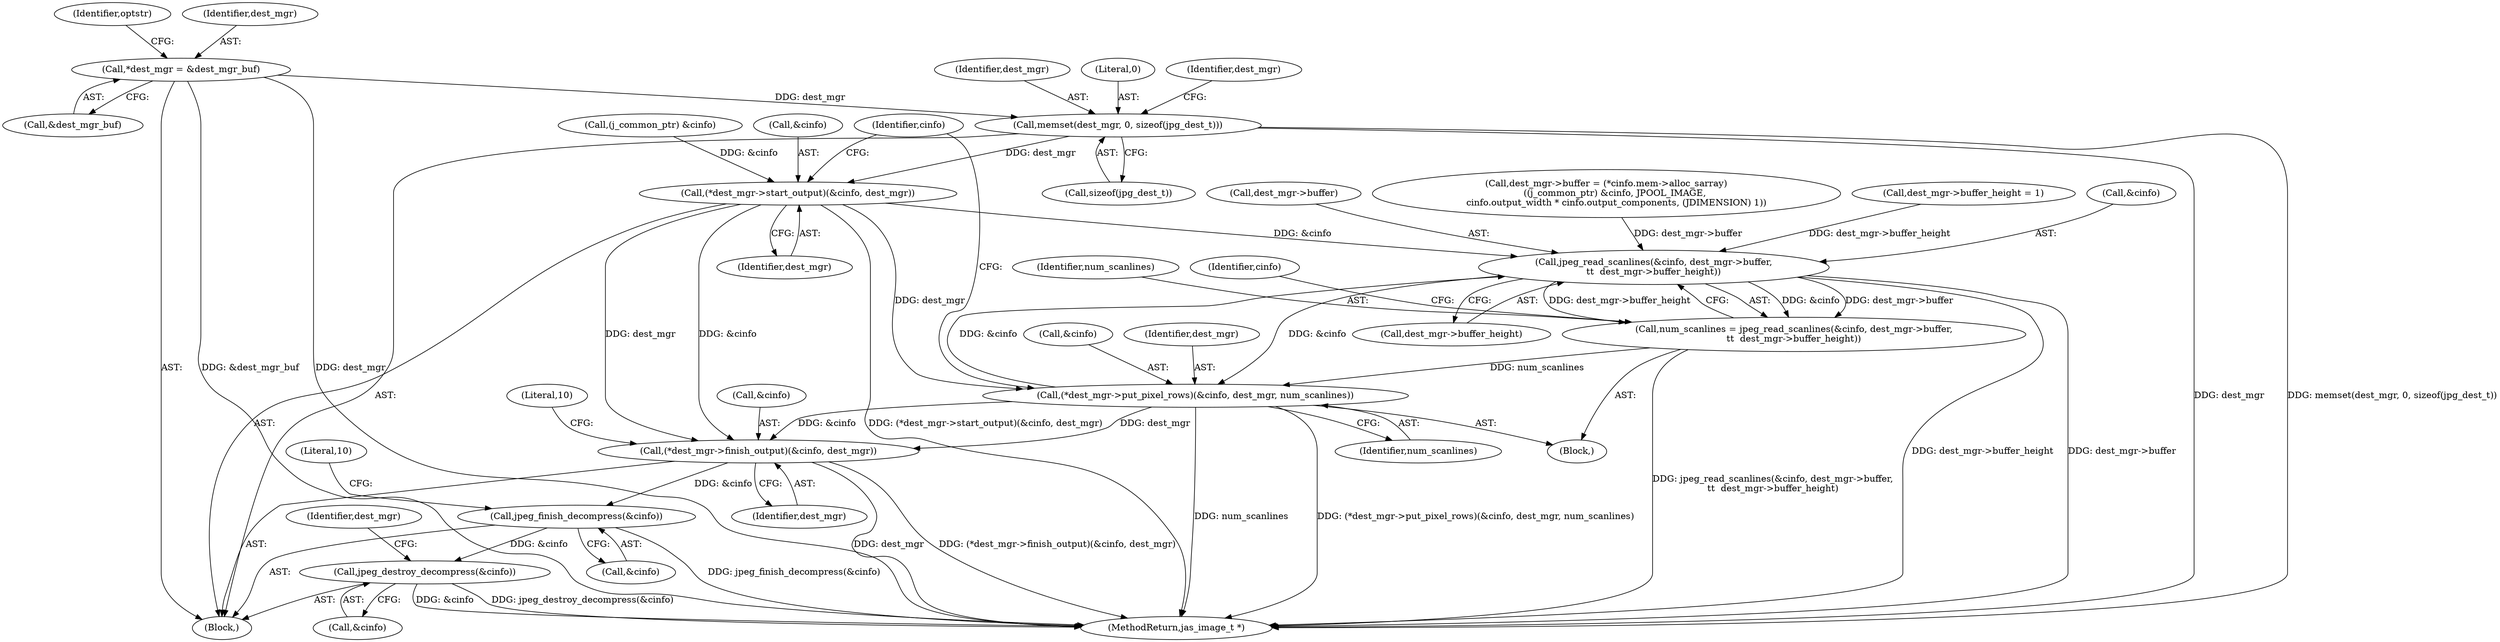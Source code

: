 digraph "0_jasper_d42b2388f7f8e0332c846675133acea151fc557a_40@API" {
"1000140" [label="(Call,memset(dest_mgr, 0, sizeof(jpg_dest_t)))"];
"1000118" [label="(Call,*dest_mgr = &dest_mgr_buf)"];
"1000392" [label="(Call,(*dest_mgr->start_output)(&cinfo, dest_mgr))"];
"1000407" [label="(Call,jpeg_read_scanlines(&cinfo, dest_mgr->buffer,\n\t\t  dest_mgr->buffer_height))"];
"1000405" [label="(Call,num_scanlines = jpeg_read_scanlines(&cinfo, dest_mgr->buffer,\n\t\t  dest_mgr->buffer_height))"];
"1000416" [label="(Call,(*dest_mgr->put_pixel_rows)(&cinfo, dest_mgr, num_scanlines))"];
"1000421" [label="(Call,(*dest_mgr->finish_output)(&cinfo, dest_mgr))"];
"1000431" [label="(Call,jpeg_finish_decompress(&cinfo))"];
"1000440" [label="(Call,jpeg_destroy_decompress(&cinfo))"];
"1000413" [label="(Call,dest_mgr->buffer_height)"];
"1000141" [label="(Identifier,dest_mgr)"];
"1000431" [label="(Call,jpeg_finish_decompress(&cinfo))"];
"1000407" [label="(Call,jpeg_read_scanlines(&cinfo, dest_mgr->buffer,\n\t\t  dest_mgr->buffer_height))"];
"1000404" [label="(Block,)"];
"1000422" [label="(Call,&cinfo)"];
"1000418" [label="(Identifier,cinfo)"];
"1000399" [label="(Identifier,cinfo)"];
"1000395" [label="(Identifier,dest_mgr)"];
"1000417" [label="(Call,&cinfo)"];
"1000432" [label="(Call,&cinfo)"];
"1000367" [label="(Call,(j_common_ptr) &cinfo)"];
"1000420" [label="(Identifier,num_scanlines)"];
"1000419" [label="(Identifier,dest_mgr)"];
"1000118" [label="(Call,*dest_mgr = &dest_mgr_buf)"];
"1000445" [label="(Identifier,dest_mgr)"];
"1000393" [label="(Call,&cinfo)"];
"1000410" [label="(Call,dest_mgr->buffer)"];
"1000362" [label="(Call,dest_mgr->buffer = (*cinfo.mem->alloc_sarray)\n      ((j_common_ptr) &cinfo, JPOOL_IMAGE,\n       cinfo.output_width * cinfo.output_components, (JDIMENSION) 1))"];
"1000406" [label="(Identifier,num_scanlines)"];
"1000142" [label="(Literal,0)"];
"1000416" [label="(Call,(*dest_mgr->put_pixel_rows)(&cinfo, dest_mgr, num_scanlines))"];
"1000426" [label="(Literal,10)"];
"1000129" [label="(Identifier,optstr)"];
"1000440" [label="(Call,jpeg_destroy_decompress(&cinfo))"];
"1000489" [label="(MethodReturn,jas_image_t *)"];
"1000143" [label="(Call,sizeof(jpg_dest_t))"];
"1000435" [label="(Literal,10)"];
"1000147" [label="(Identifier,dest_mgr)"];
"1000382" [label="(Call,dest_mgr->buffer_height = 1)"];
"1000424" [label="(Identifier,dest_mgr)"];
"1000120" [label="(Call,&dest_mgr_buf)"];
"1000441" [label="(Call,&cinfo)"];
"1000408" [label="(Call,&cinfo)"];
"1000112" [label="(Block,)"];
"1000421" [label="(Call,(*dest_mgr->finish_output)(&cinfo, dest_mgr))"];
"1000405" [label="(Call,num_scanlines = jpeg_read_scanlines(&cinfo, dest_mgr->buffer,\n\t\t  dest_mgr->buffer_height))"];
"1000392" [label="(Call,(*dest_mgr->start_output)(&cinfo, dest_mgr))"];
"1000140" [label="(Call,memset(dest_mgr, 0, sizeof(jpg_dest_t)))"];
"1000119" [label="(Identifier,dest_mgr)"];
"1000140" -> "1000112"  [label="AST: "];
"1000140" -> "1000143"  [label="CFG: "];
"1000141" -> "1000140"  [label="AST: "];
"1000142" -> "1000140"  [label="AST: "];
"1000143" -> "1000140"  [label="AST: "];
"1000147" -> "1000140"  [label="CFG: "];
"1000140" -> "1000489"  [label="DDG: dest_mgr"];
"1000140" -> "1000489"  [label="DDG: memset(dest_mgr, 0, sizeof(jpg_dest_t))"];
"1000118" -> "1000140"  [label="DDG: dest_mgr"];
"1000140" -> "1000392"  [label="DDG: dest_mgr"];
"1000118" -> "1000112"  [label="AST: "];
"1000118" -> "1000120"  [label="CFG: "];
"1000119" -> "1000118"  [label="AST: "];
"1000120" -> "1000118"  [label="AST: "];
"1000129" -> "1000118"  [label="CFG: "];
"1000118" -> "1000489"  [label="DDG: &dest_mgr_buf"];
"1000118" -> "1000489"  [label="DDG: dest_mgr"];
"1000392" -> "1000112"  [label="AST: "];
"1000392" -> "1000395"  [label="CFG: "];
"1000393" -> "1000392"  [label="AST: "];
"1000395" -> "1000392"  [label="AST: "];
"1000399" -> "1000392"  [label="CFG: "];
"1000392" -> "1000489"  [label="DDG: (*dest_mgr->start_output)(&cinfo, dest_mgr)"];
"1000367" -> "1000392"  [label="DDG: &cinfo"];
"1000392" -> "1000407"  [label="DDG: &cinfo"];
"1000392" -> "1000416"  [label="DDG: dest_mgr"];
"1000392" -> "1000421"  [label="DDG: &cinfo"];
"1000392" -> "1000421"  [label="DDG: dest_mgr"];
"1000407" -> "1000405"  [label="AST: "];
"1000407" -> "1000413"  [label="CFG: "];
"1000408" -> "1000407"  [label="AST: "];
"1000410" -> "1000407"  [label="AST: "];
"1000413" -> "1000407"  [label="AST: "];
"1000405" -> "1000407"  [label="CFG: "];
"1000407" -> "1000489"  [label="DDG: dest_mgr->buffer_height"];
"1000407" -> "1000489"  [label="DDG: dest_mgr->buffer"];
"1000407" -> "1000405"  [label="DDG: &cinfo"];
"1000407" -> "1000405"  [label="DDG: dest_mgr->buffer"];
"1000407" -> "1000405"  [label="DDG: dest_mgr->buffer_height"];
"1000416" -> "1000407"  [label="DDG: &cinfo"];
"1000362" -> "1000407"  [label="DDG: dest_mgr->buffer"];
"1000382" -> "1000407"  [label="DDG: dest_mgr->buffer_height"];
"1000407" -> "1000416"  [label="DDG: &cinfo"];
"1000405" -> "1000404"  [label="AST: "];
"1000406" -> "1000405"  [label="AST: "];
"1000418" -> "1000405"  [label="CFG: "];
"1000405" -> "1000489"  [label="DDG: jpeg_read_scanlines(&cinfo, dest_mgr->buffer,\n\t\t  dest_mgr->buffer_height)"];
"1000405" -> "1000416"  [label="DDG: num_scanlines"];
"1000416" -> "1000404"  [label="AST: "];
"1000416" -> "1000420"  [label="CFG: "];
"1000417" -> "1000416"  [label="AST: "];
"1000419" -> "1000416"  [label="AST: "];
"1000420" -> "1000416"  [label="AST: "];
"1000399" -> "1000416"  [label="CFG: "];
"1000416" -> "1000489"  [label="DDG: num_scanlines"];
"1000416" -> "1000489"  [label="DDG: (*dest_mgr->put_pixel_rows)(&cinfo, dest_mgr, num_scanlines)"];
"1000416" -> "1000421"  [label="DDG: &cinfo"];
"1000416" -> "1000421"  [label="DDG: dest_mgr"];
"1000421" -> "1000112"  [label="AST: "];
"1000421" -> "1000424"  [label="CFG: "];
"1000422" -> "1000421"  [label="AST: "];
"1000424" -> "1000421"  [label="AST: "];
"1000426" -> "1000421"  [label="CFG: "];
"1000421" -> "1000489"  [label="DDG: dest_mgr"];
"1000421" -> "1000489"  [label="DDG: (*dest_mgr->finish_output)(&cinfo, dest_mgr)"];
"1000421" -> "1000431"  [label="DDG: &cinfo"];
"1000431" -> "1000112"  [label="AST: "];
"1000431" -> "1000432"  [label="CFG: "];
"1000432" -> "1000431"  [label="AST: "];
"1000435" -> "1000431"  [label="CFG: "];
"1000431" -> "1000489"  [label="DDG: jpeg_finish_decompress(&cinfo)"];
"1000431" -> "1000440"  [label="DDG: &cinfo"];
"1000440" -> "1000112"  [label="AST: "];
"1000440" -> "1000441"  [label="CFG: "];
"1000441" -> "1000440"  [label="AST: "];
"1000445" -> "1000440"  [label="CFG: "];
"1000440" -> "1000489"  [label="DDG: jpeg_destroy_decompress(&cinfo)"];
"1000440" -> "1000489"  [label="DDG: &cinfo"];
}
